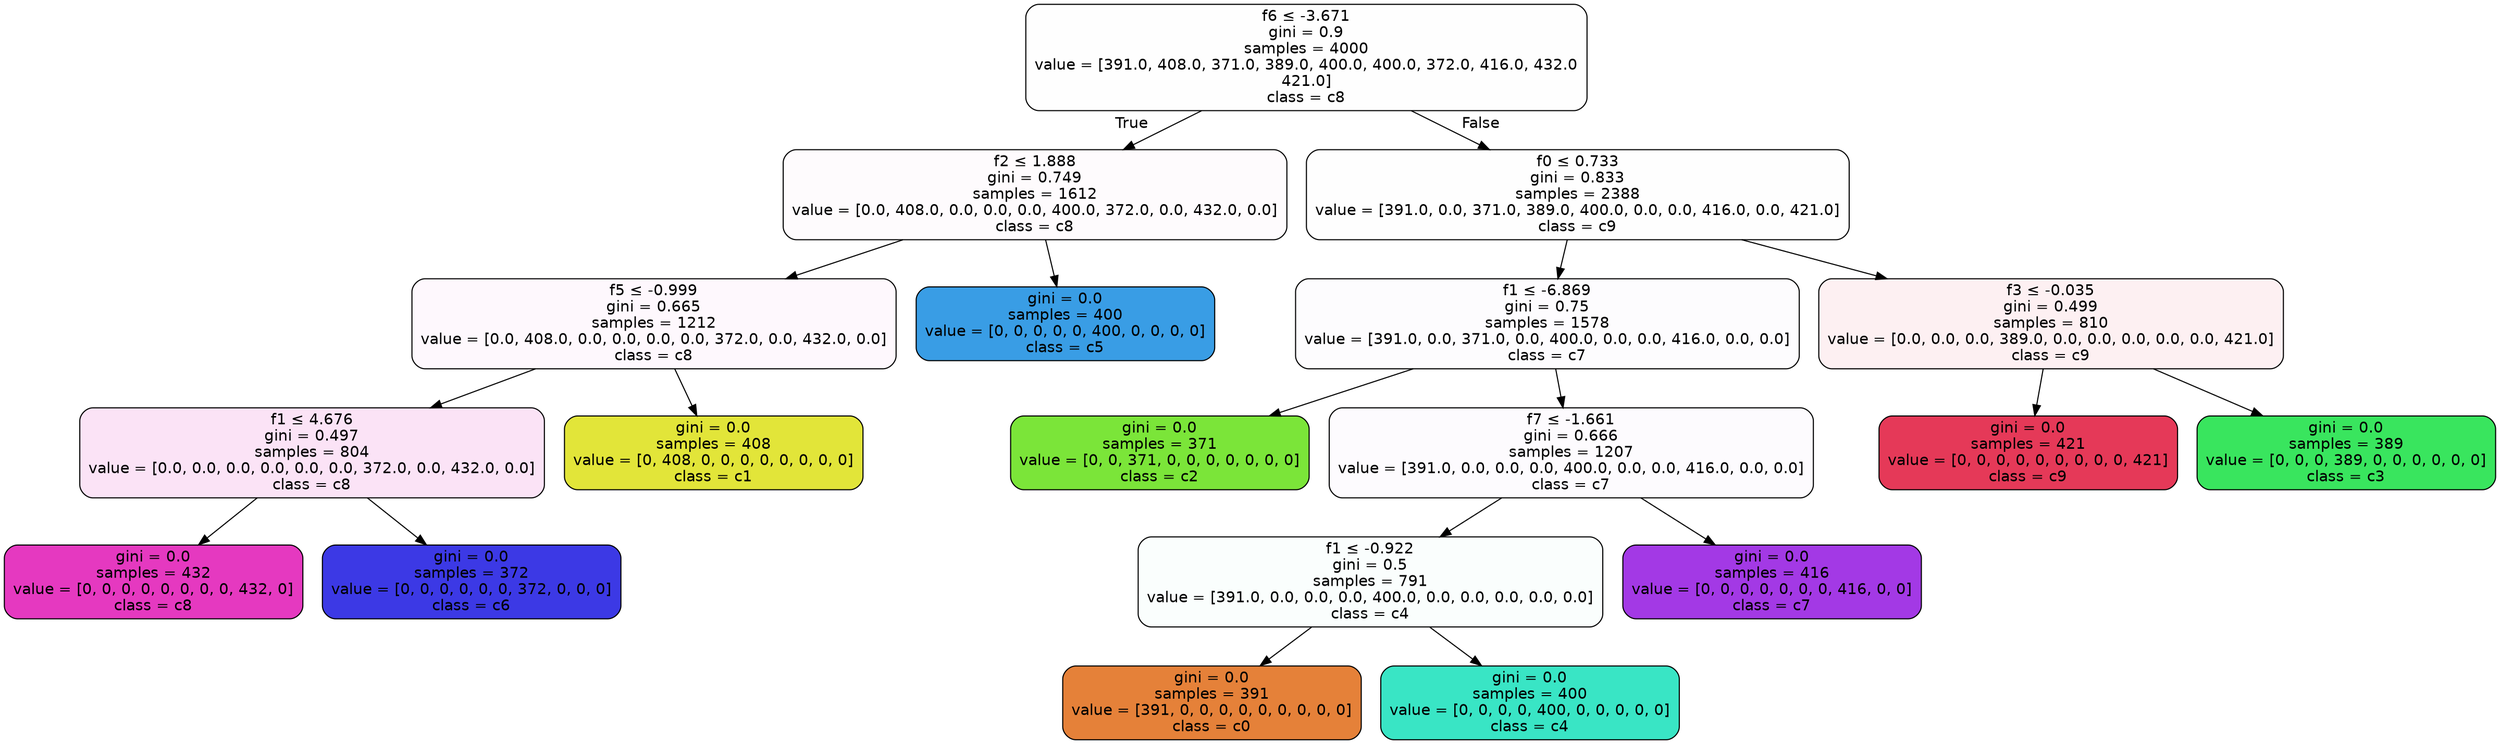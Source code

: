 digraph Tree {
node [shape=box, style="filled, rounded", color="black", fontname=helvetica] ;
edge [fontname=helvetica] ;
0 [label=<f6 &le; -3.671<br/>gini = 0.9<br/>samples = 4000<br/>value = [391.0, 408.0, 371.0, 389.0, 400.0, 400.0, 372.0, 416.0, 432.0<br/>421.0]<br/>class = c8>, fillcolor="#e539c001"] ;
1 [label=<f2 &le; 1.888<br/>gini = 0.749<br/>samples = 1612<br/>value = [0.0, 408.0, 0.0, 0.0, 0.0, 400.0, 372.0, 0.0, 432.0, 0.0]<br/>class = c8>, fillcolor="#e539c005"] ;
0 -> 1 [labeldistance=2.5, labelangle=45, headlabel="True"] ;
2 [label=<f5 &le; -0.999<br/>gini = 0.665<br/>samples = 1212<br/>value = [0.0, 408.0, 0.0, 0.0, 0.0, 0.0, 372.0, 0.0, 432.0, 0.0]<br/>class = c8>, fillcolor="#e539c008"] ;
1 -> 2 ;
3 [label=<f1 &le; 4.676<br/>gini = 0.497<br/>samples = 804<br/>value = [0.0, 0.0, 0.0, 0.0, 0.0, 0.0, 372.0, 0.0, 432.0, 0.0]<br/>class = c8>, fillcolor="#e539c023"] ;
2 -> 3 ;
4 [label=<gini = 0.0<br/>samples = 432<br/>value = [0, 0, 0, 0, 0, 0, 0, 0, 432, 0]<br/>class = c8>, fillcolor="#e539c0ff"] ;
3 -> 4 ;
5 [label=<gini = 0.0<br/>samples = 372<br/>value = [0, 0, 0, 0, 0, 0, 372, 0, 0, 0]<br/>class = c6>, fillcolor="#3c39e5ff"] ;
3 -> 5 ;
6 [label=<gini = 0.0<br/>samples = 408<br/>value = [0, 408, 0, 0, 0, 0, 0, 0, 0, 0]<br/>class = c1>, fillcolor="#e2e539ff"] ;
2 -> 6 ;
7 [label=<gini = 0.0<br/>samples = 400<br/>value = [0, 0, 0, 0, 0, 400, 0, 0, 0, 0]<br/>class = c5>, fillcolor="#399de5ff"] ;
1 -> 7 ;
8 [label=<f0 &le; 0.733<br/>gini = 0.833<br/>samples = 2388<br/>value = [391.0, 0.0, 371.0, 389.0, 400.0, 0.0, 0.0, 416.0, 0.0, 421.0]<br/>class = c9>, fillcolor="#e5395801"] ;
0 -> 8 [labeldistance=2.5, labelangle=-45, headlabel="False"] ;
9 [label=<f1 &le; -6.869<br/>gini = 0.75<br/>samples = 1578<br/>value = [391.0, 0.0, 371.0, 0.0, 400.0, 0.0, 0.0, 416.0, 0.0, 0.0]<br/>class = c7>, fillcolor="#a339e503"] ;
8 -> 9 ;
10 [label=<gini = 0.0<br/>samples = 371<br/>value = [0, 0, 371, 0, 0, 0, 0, 0, 0, 0]<br/>class = c2>, fillcolor="#7be539ff"] ;
9 -> 10 ;
11 [label=<f7 &le; -1.661<br/>gini = 0.666<br/>samples = 1207<br/>value = [391.0, 0.0, 0.0, 0.0, 400.0, 0.0, 0.0, 416.0, 0.0, 0.0]<br/>class = c7>, fillcolor="#a339e505"] ;
9 -> 11 ;
12 [label=<f1 &le; -0.922<br/>gini = 0.5<br/>samples = 791<br/>value = [391.0, 0.0, 0.0, 0.0, 400.0, 0.0, 0.0, 0.0, 0.0, 0.0]<br/>class = c4>, fillcolor="#39e5c506"] ;
11 -> 12 ;
13 [label=<gini = 0.0<br/>samples = 391<br/>value = [391, 0, 0, 0, 0, 0, 0, 0, 0, 0]<br/>class = c0>, fillcolor="#e58139ff"] ;
12 -> 13 ;
14 [label=<gini = 0.0<br/>samples = 400<br/>value = [0, 0, 0, 0, 400, 0, 0, 0, 0, 0]<br/>class = c4>, fillcolor="#39e5c5ff"] ;
12 -> 14 ;
15 [label=<gini = 0.0<br/>samples = 416<br/>value = [0, 0, 0, 0, 0, 0, 0, 416, 0, 0]<br/>class = c7>, fillcolor="#a339e5ff"] ;
11 -> 15 ;
16 [label=<f3 &le; -0.035<br/>gini = 0.499<br/>samples = 810<br/>value = [0.0, 0.0, 0.0, 389.0, 0.0, 0.0, 0.0, 0.0, 0.0, 421.0]<br/>class = c9>, fillcolor="#e5395813"] ;
8 -> 16 ;
17 [label=<gini = 0.0<br/>samples = 421<br/>value = [0, 0, 0, 0, 0, 0, 0, 0, 0, 421]<br/>class = c9>, fillcolor="#e53958ff"] ;
16 -> 17 ;
18 [label=<gini = 0.0<br/>samples = 389<br/>value = [0, 0, 0, 389, 0, 0, 0, 0, 0, 0]<br/>class = c3>, fillcolor="#39e55eff"] ;
16 -> 18 ;
}

